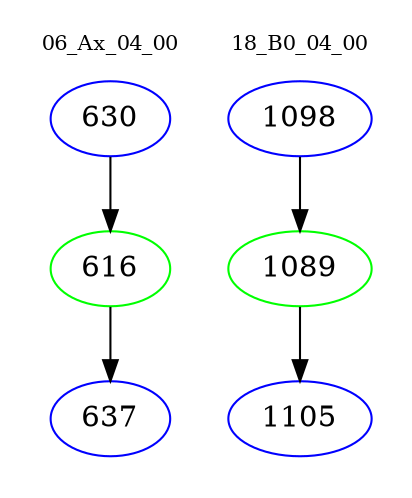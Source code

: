 digraph{
subgraph cluster_0 {
color = white
label = "06_Ax_04_00";
fontsize=10;
T0_630 [label="630", color="blue"]
T0_630 -> T0_616 [color="black"]
T0_616 [label="616", color="green"]
T0_616 -> T0_637 [color="black"]
T0_637 [label="637", color="blue"]
}
subgraph cluster_1 {
color = white
label = "18_B0_04_00";
fontsize=10;
T1_1098 [label="1098", color="blue"]
T1_1098 -> T1_1089 [color="black"]
T1_1089 [label="1089", color="green"]
T1_1089 -> T1_1105 [color="black"]
T1_1105 [label="1105", color="blue"]
}
}
